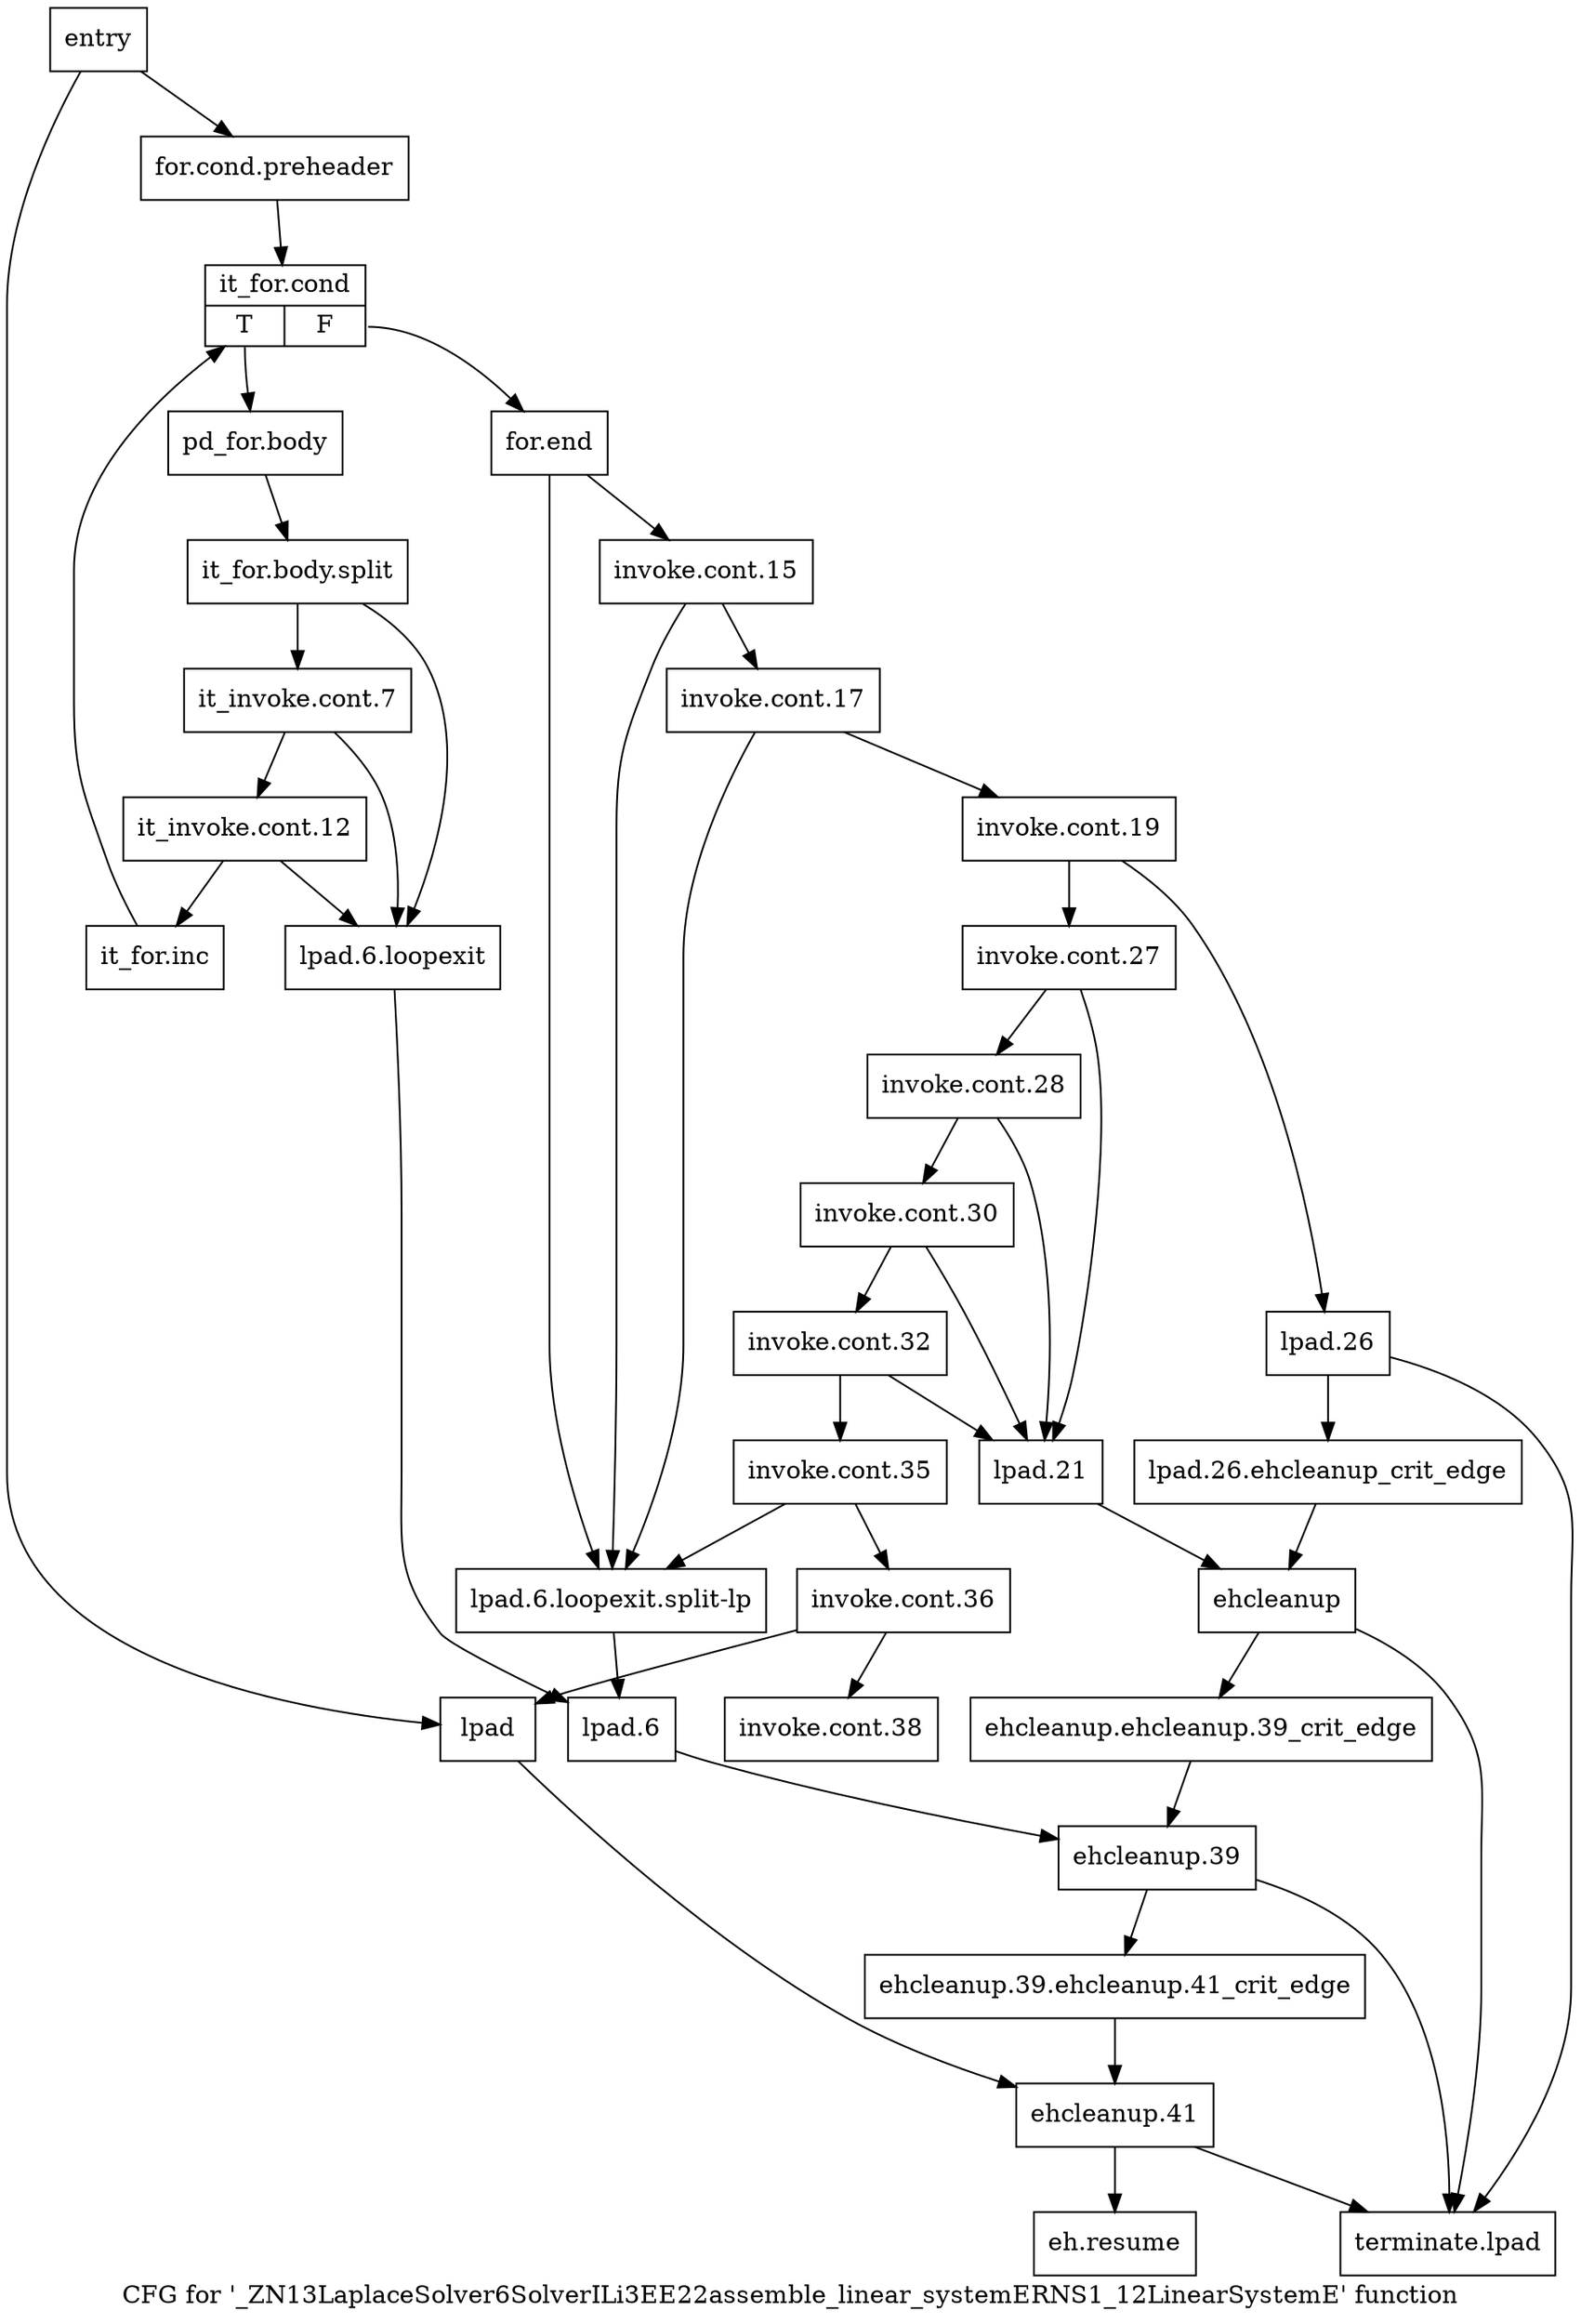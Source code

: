 digraph "CFG for '_ZN13LaplaceSolver6SolverILi3EE22assemble_linear_systemERNS1_12LinearSystemE' function" {
	label="CFG for '_ZN13LaplaceSolver6SolverILi3EE22assemble_linear_systemERNS1_12LinearSystemE' function";

	Node0x74ca2d0 [shape=record,label="{entry}"];
	Node0x74ca2d0 -> Node0x74c6550;
	Node0x74ca2d0 -> Node0x74cad70;
	Node0x74c6550 [shape=record,label="{for.cond.preheader}"];
	Node0x74c6550 -> Node0x74ca320;
	Node0x74ca320 [shape=record,label="{it_for.cond|{<s0>T|<s1>F}}"];
	Node0x74ca320:s0 -> Node0x74cac30;
	Node0x74ca320:s1 -> Node0x74caeb0;
	Node0x74cac30 [shape=record,label="{pd_for.body}"];
	Node0x74cac30 -> Node0xb2aeda0;
	Node0xb2aeda0 [shape=record,label="{it_for.body.split}"];
	Node0xb2aeda0 -> Node0x74cac80;
	Node0xb2aeda0 -> Node0x74cadc0;
	Node0x74cac80 [shape=record,label="{it_invoke.cont.7}"];
	Node0x74cac80 -> Node0x74cacd0;
	Node0x74cac80 -> Node0x74cadc0;
	Node0x74cacd0 [shape=record,label="{it_invoke.cont.12}"];
	Node0x74cacd0 -> Node0x74cad20;
	Node0x74cacd0 -> Node0x74cadc0;
	Node0x74cad20 [shape=record,label="{it_for.inc}"];
	Node0x74cad20 -> Node0x74ca320;
	Node0x74cad70 [shape=record,label="{lpad}"];
	Node0x74cad70 -> Node0x74cb450;
	Node0x74cadc0 [shape=record,label="{lpad.6.loopexit}"];
	Node0x74cadc0 -> Node0x74cae60;
	Node0x74cae10 [shape=record,label="{lpad.6.loopexit.split-lp}"];
	Node0x74cae10 -> Node0x74cae60;
	Node0x74cae60 [shape=record,label="{lpad.6}"];
	Node0x74cae60 -> Node0x74cb3b0;
	Node0x74caeb0 [shape=record,label="{for.end}"];
	Node0x74caeb0 -> Node0x74caf00;
	Node0x74caeb0 -> Node0x74cae10;
	Node0x74caf00 [shape=record,label="{invoke.cont.15}"];
	Node0x74caf00 -> Node0x74caf50;
	Node0x74caf00 -> Node0x74cae10;
	Node0x74caf50 [shape=record,label="{invoke.cont.17}"];
	Node0x74caf50 -> Node0x74cafa0;
	Node0x74caf50 -> Node0x74cae10;
	Node0x74cafa0 [shape=record,label="{invoke.cont.19}"];
	Node0x74cafa0 -> Node0x74caff0;
	Node0x74cafa0 -> Node0x74cb270;
	Node0x74caff0 [shape=record,label="{invoke.cont.27}"];
	Node0x74caff0 -> Node0x74cb040;
	Node0x74caff0 -> Node0x74cb220;
	Node0x74cb040 [shape=record,label="{invoke.cont.28}"];
	Node0x74cb040 -> Node0x74cb090;
	Node0x74cb040 -> Node0x74cb220;
	Node0x74cb090 [shape=record,label="{invoke.cont.30}"];
	Node0x74cb090 -> Node0x74cb0e0;
	Node0x74cb090 -> Node0x74cb220;
	Node0x74cb0e0 [shape=record,label="{invoke.cont.32}"];
	Node0x74cb0e0 -> Node0x74cb130;
	Node0x74cb0e0 -> Node0x74cb220;
	Node0x74cb130 [shape=record,label="{invoke.cont.35}"];
	Node0x74cb130 -> Node0x74cb180;
	Node0x74cb130 -> Node0x74cae10;
	Node0x74cb180 [shape=record,label="{invoke.cont.36}"];
	Node0x74cb180 -> Node0x74cb1d0;
	Node0x74cb180 -> Node0x74cad70;
	Node0x74cb1d0 [shape=record,label="{invoke.cont.38}"];
	Node0x74cb220 [shape=record,label="{lpad.21}"];
	Node0x74cb220 -> Node0x74cb310;
	Node0x74cb270 [shape=record,label="{lpad.26}"];
	Node0x74cb270 -> Node0x74cb2c0;
	Node0x74cb270 -> Node0x74cb4f0;
	Node0x74cb2c0 [shape=record,label="{lpad.26.ehcleanup_crit_edge}"];
	Node0x74cb2c0 -> Node0x74cb310;
	Node0x74cb310 [shape=record,label="{ehcleanup}"];
	Node0x74cb310 -> Node0x74cb360;
	Node0x74cb310 -> Node0x74cb4f0;
	Node0x74cb360 [shape=record,label="{ehcleanup.ehcleanup.39_crit_edge}"];
	Node0x74cb360 -> Node0x74cb3b0;
	Node0x74cb3b0 [shape=record,label="{ehcleanup.39}"];
	Node0x74cb3b0 -> Node0x74cb400;
	Node0x74cb3b0 -> Node0x74cb4f0;
	Node0x74cb400 [shape=record,label="{ehcleanup.39.ehcleanup.41_crit_edge}"];
	Node0x74cb400 -> Node0x74cb450;
	Node0x74cb450 [shape=record,label="{ehcleanup.41}"];
	Node0x74cb450 -> Node0x74cb4a0;
	Node0x74cb450 -> Node0x74cb4f0;
	Node0x74cb4a0 [shape=record,label="{eh.resume}"];
	Node0x74cb4f0 [shape=record,label="{terminate.lpad}"];
}
